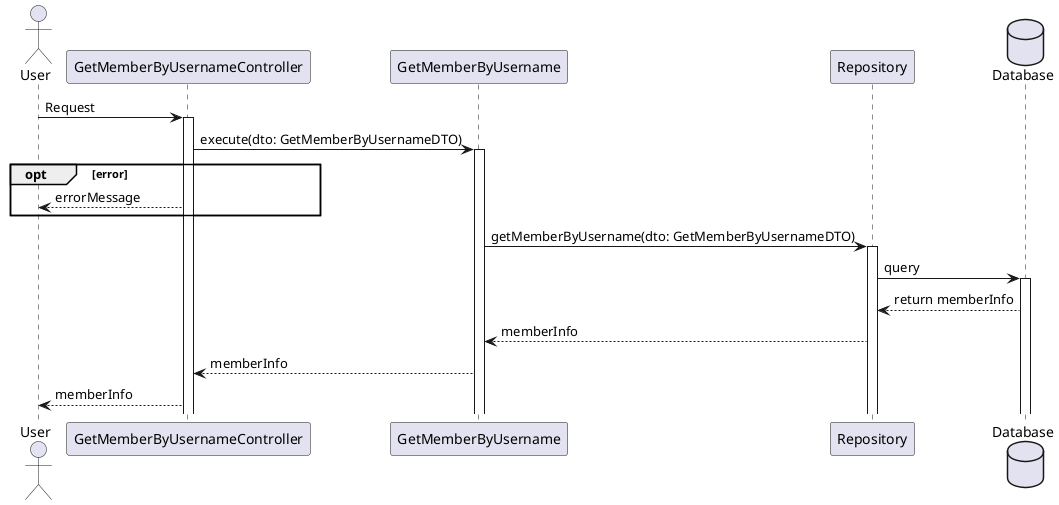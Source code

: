 @startuml

actor User
participant GetMemberByUsernameController
participant GetMemberByUsername
participant Repository
database Database

User -> GetMemberByUsernameController: Request
activate GetMemberByUsernameController

GetMemberByUsernameController -> GetMemberByUsername: execute(dto: GetMemberByUsernameDTO)
activate GetMemberByUsername

opt error
GetMemberByUsernameController --> User: errorMessage
end

GetMemberByUsername -> Repository: getMemberByUsername(dto: GetMemberByUsernameDTO)
activate Repository

Repository -> Database: query
activate Database

Database --> Repository: return memberInfo

Repository --> GetMemberByUsername: memberInfo

GetMemberByUsername --> GetMemberByUsernameController: memberInfo

GetMemberByUsernameController --> User: memberInfo

@enduml